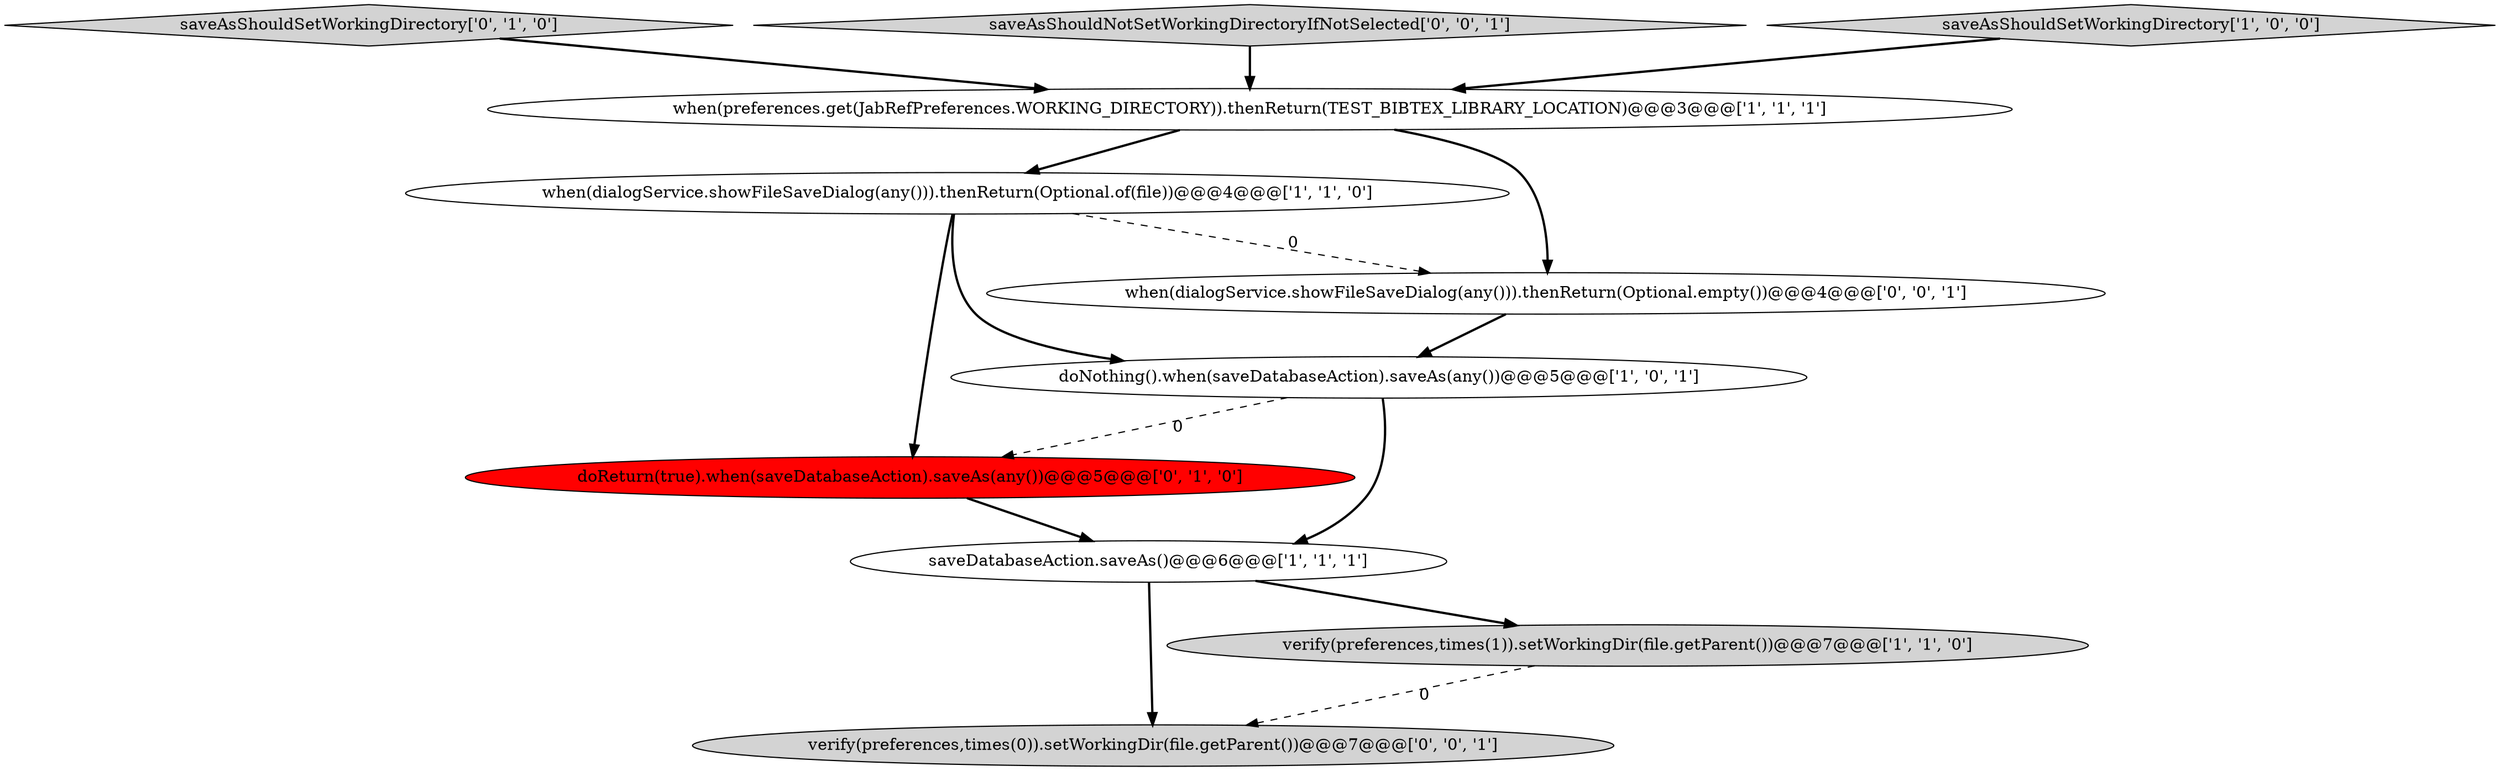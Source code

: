 digraph {
8 [style = filled, label = "verify(preferences,times(0)).setWorkingDir(file.getParent())@@@7@@@['0', '0', '1']", fillcolor = lightgray, shape = ellipse image = "AAA0AAABBB3BBB"];
6 [style = filled, label = "saveAsShouldSetWorkingDirectory['0', '1', '0']", fillcolor = lightgray, shape = diamond image = "AAA0AAABBB2BBB"];
7 [style = filled, label = "doReturn(true).when(saveDatabaseAction).saveAs(any())@@@5@@@['0', '1', '0']", fillcolor = red, shape = ellipse image = "AAA1AAABBB2BBB"];
10 [style = filled, label = "saveAsShouldNotSetWorkingDirectoryIfNotSelected['0', '0', '1']", fillcolor = lightgray, shape = diamond image = "AAA0AAABBB3BBB"];
4 [style = filled, label = "saveDatabaseAction.saveAs()@@@6@@@['1', '1', '1']", fillcolor = white, shape = ellipse image = "AAA0AAABBB1BBB"];
2 [style = filled, label = "doNothing().when(saveDatabaseAction).saveAs(any())@@@5@@@['1', '0', '1']", fillcolor = white, shape = ellipse image = "AAA0AAABBB1BBB"];
1 [style = filled, label = "when(dialogService.showFileSaveDialog(any())).thenReturn(Optional.of(file))@@@4@@@['1', '1', '0']", fillcolor = white, shape = ellipse image = "AAA0AAABBB1BBB"];
5 [style = filled, label = "saveAsShouldSetWorkingDirectory['1', '0', '0']", fillcolor = lightgray, shape = diamond image = "AAA0AAABBB1BBB"];
9 [style = filled, label = "when(dialogService.showFileSaveDialog(any())).thenReturn(Optional.empty())@@@4@@@['0', '0', '1']", fillcolor = white, shape = ellipse image = "AAA0AAABBB3BBB"];
3 [style = filled, label = "verify(preferences,times(1)).setWorkingDir(file.getParent())@@@7@@@['1', '1', '0']", fillcolor = lightgray, shape = ellipse image = "AAA0AAABBB1BBB"];
0 [style = filled, label = "when(preferences.get(JabRefPreferences.WORKING_DIRECTORY)).thenReturn(TEST_BIBTEX_LIBRARY_LOCATION)@@@3@@@['1', '1', '1']", fillcolor = white, shape = ellipse image = "AAA0AAABBB1BBB"];
3->8 [style = dashed, label="0"];
4->8 [style = bold, label=""];
4->3 [style = bold, label=""];
1->9 [style = dashed, label="0"];
1->2 [style = bold, label=""];
0->9 [style = bold, label=""];
6->0 [style = bold, label=""];
7->4 [style = bold, label=""];
5->0 [style = bold, label=""];
2->7 [style = dashed, label="0"];
2->4 [style = bold, label=""];
1->7 [style = bold, label=""];
0->1 [style = bold, label=""];
9->2 [style = bold, label=""];
10->0 [style = bold, label=""];
}
